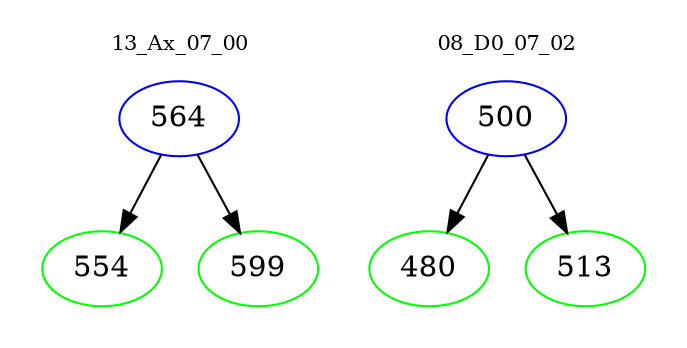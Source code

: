 digraph{
subgraph cluster_0 {
color = white
label = "13_Ax_07_00";
fontsize=10;
T0_564 [label="564", color="blue"]
T0_564 -> T0_554 [color="black"]
T0_554 [label="554", color="green"]
T0_564 -> T0_599 [color="black"]
T0_599 [label="599", color="green"]
}
subgraph cluster_1 {
color = white
label = "08_D0_07_02";
fontsize=10;
T1_500 [label="500", color="blue"]
T1_500 -> T1_480 [color="black"]
T1_480 [label="480", color="green"]
T1_500 -> T1_513 [color="black"]
T1_513 [label="513", color="green"]
}
}
